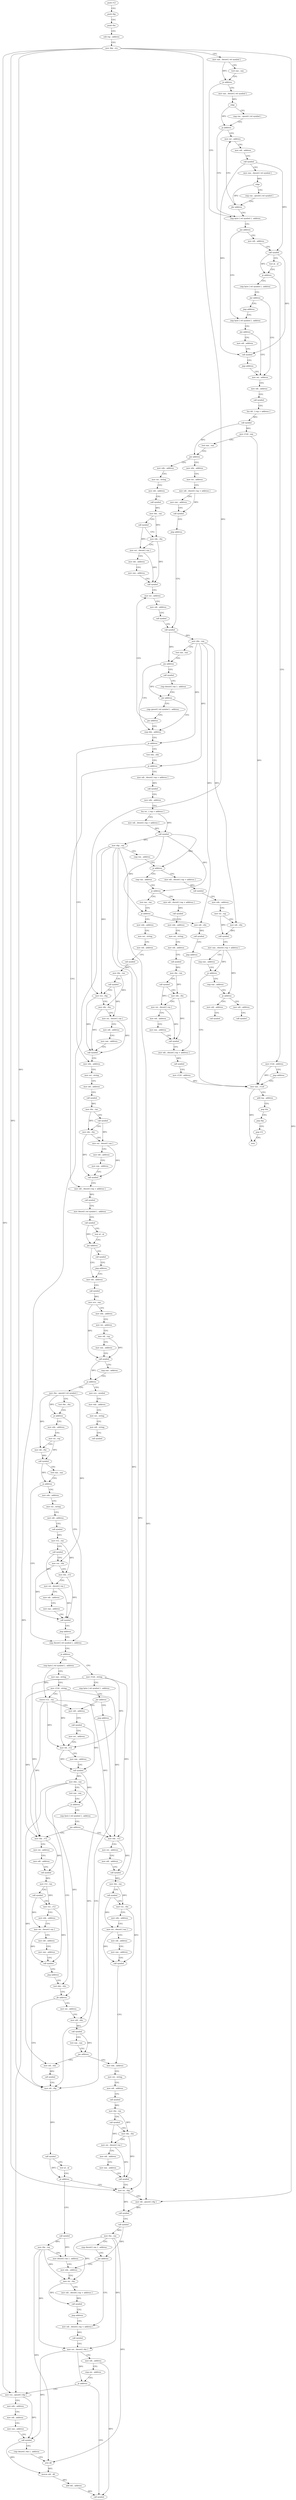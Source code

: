 digraph "func" {
"4207610" [label = "push r12" ]
"4207612" [label = "push rbp" ]
"4207613" [label = "push rbx" ]
"4207614" [label = "sub rsp , address" ]
"4207618" [label = "mov rbp , rcx" ]
"4207621" [label = "mov eax , dword [ rel symbol ]" ]
"4207627" [label = "test eax , eax" ]
"4207629" [label = "je address" ]
"4207680" [label = "cmp byte [ rel symbol ] , address" ]
"4207631" [label = "mov eax , dword [ rel symbol ]" ]
"4207687" [label = "jne address" ]
"4207756" [label = "mov edi , address" ]
"4207689" [label = "cmp byte [ rel symbol ] , address" ]
"4207637" [label = "cdqe" ]
"4207639" [label = "cmp rax , qword [ rel symbol ]" ]
"4207646" [label = "ja address" ]
"4207648" [label = "mov esi , address" ]
"4207761" [label = "call symbol" ]
"4207766" [label = "test al , al" ]
"4207768" [label = "je address" ]
"4208824" [label = "mov r12d , address" ]
"4207774" [label = "cmp byte [ rel symbol ] , address" ]
"4207696" [label = "jne address" ]
"4207785" [label = "mov edi , address" ]
"4207698" [label = "mov esi , address" ]
"4207653" [label = "mov edi , address" ]
"4207658" [label = "call symbol" ]
"4207663" [label = "mov eax , dword [ rel symbol ]" ]
"4207669" [label = "cdqe" ]
"4207671" [label = "cmp rax , qword [ rel symbol ]" ]
"4207678" [label = "jbe address" ]
"4208830" [label = "jmp address" ]
"4208745" [label = "mov eax , r12d" ]
"4207781" [label = "jne address" ]
"4207783" [label = "jmp address" ]
"4207790" [label = "call symbol" ]
"4207795" [label = "jmp address" ]
"4207703" [label = "mov edi , address" ]
"4207708" [label = "call symbol" ]
"4207713" [label = "lea rdi , [ rsp + address ]" ]
"4207718" [label = "call symbol" ]
"4207723" [label = "mov r12d , eax" ]
"4207726" [label = "test eax , eax" ]
"4207728" [label = "jne address" ]
"4207797" [label = "mov edx , address" ]
"4207730" [label = "mov edx , address" ]
"4208748" [label = "add rsp , address" ]
"4208752" [label = "pop rbx" ]
"4208753" [label = "pop rbp" ]
"4208754" [label = "pop r12" ]
"4208756" [label = "retn" ]
"4207802" [label = "mov esi , string" ]
"4207807" [label = "mov edi , address" ]
"4207812" [label = "call symbol" ]
"4207817" [label = "mov rbx , rax" ]
"4207820" [label = "call symbol" ]
"4207825" [label = "mov rdx , rbx" ]
"4207828" [label = "mov esi , dword [ rax ]" ]
"4207830" [label = "mov edi , address" ]
"4207835" [label = "mov eax , address" ]
"4207840" [label = "call symbol" ]
"4207845" [label = "mov esi , address" ]
"4207735" [label = "mov esi , address" ]
"4207740" [label = "mov edi , dword [ rsp + address ]" ]
"4207744" [label = "mov eax , address" ]
"4207749" [label = "call symbol" ]
"4207754" [label = "jmp address" ]
"4207860" [label = "call symbol" ]
"4207891" [label = "cmp ebx , address" ]
"4207894" [label = "je address" ]
"4208015" [label = "mov edx , address" ]
"4207896" [label = "test ebx , ebx" ]
"4207871" [label = "call symbol" ]
"4207876" [label = "cmp dword [ rax ] , address" ]
"4207879" [label = "jne address" ]
"4207881" [label = "cmp qword [ rel symbol ] , address" ]
"4207865" [label = "mov ebx , eax" ]
"4207867" [label = "test eax , eax" ]
"4207869" [label = "jns address" ]
"4208020" [label = "mov esi , string" ]
"4208025" [label = "mov edi , address" ]
"4208030" [label = "call symbol" ]
"4208035" [label = "mov rbx , rax" ]
"4208038" [label = "call symbol" ]
"4208043" [label = "mov rdx , rbx" ]
"4208046" [label = "mov esi , dword [ rax ]" ]
"4208048" [label = "mov edi , address" ]
"4208053" [label = "mov eax , address" ]
"4208058" [label = "call symbol" ]
"4208063" [label = "mov edi , dword [ rsp + address ]" ]
"4207898" [label = "je address" ]
"4207904" [label = "mov edi , dword [ rsp + address ]" ]
"4207889" [label = "jne address" ]
"4208192" [label = "call symbol" ]
"4208197" [label = "jmp address" ]
"4208091" [label = "mov edi , address" ]
"4208096" [label = "call symbol" ]
"4208101" [label = "mov ecx , eax" ]
"4208103" [label = "mov edx , address" ]
"4208108" [label = "mov esi , address" ]
"4208113" [label = "mov rdi , rsp" ]
"4208116" [label = "mov eax , address" ]
"4208121" [label = "call symbol" ]
"4208126" [label = "cmp eax , address" ]
"4208129" [label = "ja address" ]
"4208199" [label = "mov ecx , symbol" ]
"4208131" [label = "mov rbx , qword [ rel symbol ]" ]
"4208067" [label = "call symbol" ]
"4208072" [label = "mov dword [ rel symbol ] , address" ]
"4208082" [label = "call symbol" ]
"4208087" [label = "test al , al" ]
"4208089" [label = "jne address" ]
"4207908" [label = "call symbol" ]
"4207913" [label = "mov edx , address" ]
"4207918" [label = "lea rsi , [ rsp + address ]" ]
"4207923" [label = "mov edi , dword [ rsp + address ]" ]
"4207927" [label = "call symbol" ]
"4207932" [label = "mov rbp , rax" ]
"4207935" [label = "cmp rax , address" ]
"4207939" [label = "je address" ]
"4208757" [label = "mov edi , dword [ rsp + address ]" ]
"4207945" [label = "cmp rax , address" ]
"4207850" [label = "mov edi , address" ]
"4207855" [label = "call symbol" ]
"4208204" [label = "mov edx , address" ]
"4208209" [label = "mov esi , string" ]
"4208214" [label = "mov edi , string" ]
"4208219" [label = "call symbol" ]
"4208138" [label = "test rbx , rbx" ]
"4208141" [label = "je address" ]
"4208163" [label = "cmp dword [ rel symbol ] , address" ]
"4208143" [label = "mov edx , address" ]
"4208761" [label = "call symbol" ]
"4208766" [label = "mov edx , address" ]
"4208771" [label = "mov rsi , rsp" ]
"4208774" [label = "mov edi , ebx" ]
"4208776" [label = "call symbol" ]
"4208781" [label = "mov eax , dword [ rsp + address ]" ]
"4208785" [label = "cmp eax , address" ]
"4208788" [label = "je address" ]
"4208790" [label = "cmp eax , address" ]
"4207949" [label = "je address" ]
"4208673" [label = "mov edi , dword [ rsp + address ]" ]
"4207955" [label = "test rax , rax" ]
"4208170" [label = "je address" ]
"4208277" [label = "cmp byte [ rel symbol ] , address" ]
"4208172" [label = "mov r12d , string" ]
"4208148" [label = "mov rsi , rsp" ]
"4208151" [label = "mov rdi , rbx" ]
"4208154" [label = "call symbol" ]
"4208159" [label = "test eax , eax" ]
"4208161" [label = "js address" ]
"4208224" [label = "mov edx , address" ]
"4208793" [label = "je address" ]
"4208805" [label = "mov edi , address" ]
"4208795" [label = "mov edi , address" ]
"4208677" [label = "call symbol" ]
"4208682" [label = "mov edx , address" ]
"4208687" [label = "mov esi , string" ]
"4208692" [label = "mov edi , address" ]
"4208697" [label = "call symbol" ]
"4208702" [label = "mov rbx , rax" ]
"4208705" [label = "call symbol" ]
"4208710" [label = "mov rdx , rbx" ]
"4208713" [label = "mov esi , dword [ rax ]" ]
"4208715" [label = "mov edi , address" ]
"4208720" [label = "mov eax , address" ]
"4208725" [label = "call symbol" ]
"4208730" [label = "mov edi , dword [ rsp + address ]" ]
"4207958" [label = "je address" ]
"4208815" [label = "mov edi , ebx" ]
"4207964" [label = "mov edx , address" ]
"4208284" [label = "mov eax , string" ]
"4208289" [label = "mov r12d , string" ]
"4208295" [label = "cmove r12 , rax" ]
"4208299" [label = "mov edi , address" ]
"4208178" [label = "cmp byte [ rel symbol ] , address" ]
"4208185" [label = "jne address" ]
"4208187" [label = "jmp address" ]
"4208229" [label = "mov esi , string" ]
"4208234" [label = "mov edi , address" ]
"4208239" [label = "call symbol" ]
"4208244" [label = "mov r12 , rax" ]
"4208247" [label = "call symbol" ]
"4208252" [label = "mov rcx , rbx" ]
"4208255" [label = "mov rdx , r12" ]
"4208258" [label = "mov esi , dword [ rax ]" ]
"4208260" [label = "mov edi , address" ]
"4208265" [label = "mov eax , address" ]
"4208270" [label = "call symbol" ]
"4208275" [label = "jmp address" ]
"4208810" [label = "call symbol" ]
"4208800" [label = "call symbol" ]
"4208817" [label = "call symbol" ]
"4208822" [label = "jmp address" ]
"4207969" [label = "mov esi , string" ]
"4207974" [label = "mov edi , address" ]
"4207979" [label = "call symbol" ]
"4207984" [label = "mov rbx , rax" ]
"4207987" [label = "call symbol" ]
"4207992" [label = "mov rcx , rbp" ]
"4207995" [label = "mov rdx , rbx" ]
"4207998" [label = "mov esi , dword [ rax ]" ]
"4208000" [label = "mov edi , address" ]
"4208005" [label = "mov eax , address" ]
"4208010" [label = "call symbol" ]
"4208416" [label = "cmp byte [ rel symbol ] , address" ]
"4208423" [label = "jne address" ]
"4208481" [label = "mov rdx , r12" ]
"4208425" [label = "mov rdx , r12" ]
"4208333" [label = "test ebx , ebx" ]
"4208335" [label = "jle address" ]
"4208364" [label = "mov rdi , rbp" ]
"4208337" [label = "mov esi , address" ]
"4208304" [label = "call symbol" ]
"4208309" [label = "mov esi , address" ]
"4208314" [label = "mov rdi , r12" ]
"4208317" [label = "mov eax , address" ]
"4208322" [label = "call symbol" ]
"4208327" [label = "mov ebx , eax" ]
"4208329" [label = "test eax , eax" ]
"4208331" [label = "js address" ]
"4208734" [label = "call symbol" ]
"4208739" [label = "mov r12d , address" ]
"4208484" [label = "mov esi , address" ]
"4208489" [label = "mov edi , address" ]
"4208494" [label = "call symbol" ]
"4208499" [label = "mov rbx , rax" ]
"4208502" [label = "call symbol" ]
"4208507" [label = "mov rcx , rbx" ]
"4208510" [label = "mov edx , address" ]
"4208515" [label = "mov esi , dword [ rax ]" ]
"4208517" [label = "mov edi , address" ]
"4208522" [label = "mov eax , address" ]
"4208527" [label = "call symbol" ]
"4208532" [label = "mov edx , address" ]
"4208428" [label = "mov esi , address" ]
"4208433" [label = "mov edi , address" ]
"4208438" [label = "call symbol" ]
"4208443" [label = "mov r12 , rax" ]
"4208446" [label = "call symbol" ]
"4208451" [label = "mov rcx , r12" ]
"4208454" [label = "mov edx , address" ]
"4208459" [label = "mov esi , dword [ rax ]" ]
"4208461" [label = "mov edi , address" ]
"4208466" [label = "mov eax , address" ]
"4208471" [label = "call symbol" ]
"4208476" [label = "jmp address" ]
"4208367" [label = "call symbol" ]
"4208372" [label = "test al , al" ]
"4208374" [label = "je address" ]
"4208580" [label = "mov rsi , rbp" ]
"4208380" [label = "call symbol" ]
"4208342" [label = "mov edi , ebx" ]
"4208344" [label = "call symbol" ]
"4208349" [label = "test eax , eax" ]
"4208351" [label = "jne address" ]
"4208357" [label = "mov edi , ebx" ]
"4208394" [label = "mov edx , address" ]
"4208399" [label = "mov rsi , rbx" ]
"4208402" [label = "mov edi , dword [ rsp + address ]" ]
"4208406" [label = "call symbol" ]
"4208411" [label = "jmp address" ]
"4208609" [label = "mov edi , dword [ rsp + address ]" ]
"4208613" [label = "call symbol" ]
"4208618" [label = "mov esi , dword [ rbx ]" ]
"4208620" [label = "mov edi , address" ]
"4208625" [label = "cmp esi , address" ]
"4208628" [label = "je address" ]
"4208668" [label = "call symbol" ]
"4208630" [label = "mov rcx , qword [ rbp ]" ]
"4208583" [label = "mov rdi , qword [ rbp ]" ]
"4208587" [label = "call symbol" ]
"4208592" [label = "call symbol" ]
"4208597" [label = "mov rbx , rax" ]
"4208600" [label = "cmp dword [ rax ] , address" ]
"4208603" [label = "jne address" ]
"4208385" [label = "mov rbx , rax" ]
"4208388" [label = "mov dword [ rax ] , address" ]
"4208537" [label = "mov esi , string" ]
"4208542" [label = "mov edi , address" ]
"4208547" [label = "call symbol" ]
"4208552" [label = "mov rbx , rax" ]
"4208555" [label = "call symbol" ]
"4208560" [label = "mov rdx , rbx" ]
"4208563" [label = "mov esi , dword [ rax ]" ]
"4208565" [label = "mov edi , address" ]
"4208570" [label = "mov eax , address" ]
"4208575" [label = "call symbol" ]
"4208359" [label = "call symbol" ]
"4208634" [label = "mov edx , address" ]
"4208639" [label = "mov edi , address" ]
"4208644" [label = "mov eax , address" ]
"4208649" [label = "call symbol" ]
"4208654" [label = "cmp dword [ rbx ] , address" ]
"4208657" [label = "sete dil" ]
"4208661" [label = "movzx edi , dil" ]
"4208665" [label = "add edi , address" ]
"4207610" -> "4207612" [ label = "CFG" ]
"4207612" -> "4207613" [ label = "CFG" ]
"4207613" -> "4207614" [ label = "CFG" ]
"4207614" -> "4207618" [ label = "CFG" ]
"4207618" -> "4207621" [ label = "CFG" ]
"4207618" -> "4207992" [ label = "DFG" ]
"4207618" -> "4208364" [ label = "DFG" ]
"4207618" -> "4208580" [ label = "DFG" ]
"4207618" -> "4208583" [ label = "DFG" ]
"4207618" -> "4208630" [ label = "DFG" ]
"4207621" -> "4207627" [ label = "CFG" ]
"4207621" -> "4207629" [ label = "DFG" ]
"4207627" -> "4207629" [ label = "CFG" ]
"4207629" -> "4207680" [ label = "CFG" ]
"4207629" -> "4207631" [ label = "CFG" ]
"4207680" -> "4207687" [ label = "CFG" ]
"4207631" -> "4207637" [ label = "DFG" ]
"4207687" -> "4207756" [ label = "CFG" ]
"4207687" -> "4207689" [ label = "CFG" ]
"4207756" -> "4207761" [ label = "CFG" ]
"4207689" -> "4207696" [ label = "CFG" ]
"4207637" -> "4207639" [ label = "CFG" ]
"4207637" -> "4207646" [ label = "DFG" ]
"4207639" -> "4207646" [ label = "CFG" ]
"4207646" -> "4207680" [ label = "CFG" ]
"4207646" -> "4207648" [ label = "CFG" ]
"4207648" -> "4207653" [ label = "CFG" ]
"4207761" -> "4207766" [ label = "CFG" ]
"4207761" -> "4207768" [ label = "DFG" ]
"4207761" -> "4207790" [ label = "DFG" ]
"4207766" -> "4207768" [ label = "CFG" ]
"4207768" -> "4208824" [ label = "CFG" ]
"4207768" -> "4207774" [ label = "CFG" ]
"4208824" -> "4208830" [ label = "CFG" ]
"4208824" -> "4208745" [ label = "DFG" ]
"4207774" -> "4207781" [ label = "CFG" ]
"4207696" -> "4207785" [ label = "CFG" ]
"4207696" -> "4207698" [ label = "CFG" ]
"4207785" -> "4207790" [ label = "CFG" ]
"4207698" -> "4207703" [ label = "CFG" ]
"4207653" -> "4207658" [ label = "CFG" ]
"4207658" -> "4207663" [ label = "CFG" ]
"4207658" -> "4207761" [ label = "DFG" ]
"4207658" -> "4207790" [ label = "DFG" ]
"4207663" -> "4207669" [ label = "DFG" ]
"4207669" -> "4207671" [ label = "CFG" ]
"4207669" -> "4207678" [ label = "DFG" ]
"4207671" -> "4207678" [ label = "CFG" ]
"4207678" -> "4207648" [ label = "CFG" ]
"4207678" -> "4207680" [ label = "CFG" ]
"4208830" -> "4208745" [ label = "CFG" ]
"4208745" -> "4208748" [ label = "CFG" ]
"4208745" -> "4208756" [ label = "DFG" ]
"4207781" -> "4207698" [ label = "CFG" ]
"4207781" -> "4207783" [ label = "CFG" ]
"4207783" -> "4207689" [ label = "CFG" ]
"4207790" -> "4207795" [ label = "CFG" ]
"4207795" -> "4207698" [ label = "CFG" ]
"4207703" -> "4207708" [ label = "CFG" ]
"4207708" -> "4207713" [ label = "CFG" ]
"4207713" -> "4207718" [ label = "DFG" ]
"4207718" -> "4207723" [ label = "DFG" ]
"4207718" -> "4207728" [ label = "DFG" ]
"4207723" -> "4207726" [ label = "CFG" ]
"4207723" -> "4208745" [ label = "DFG" ]
"4207726" -> "4207728" [ label = "CFG" ]
"4207728" -> "4207797" [ label = "CFG" ]
"4207728" -> "4207730" [ label = "CFG" ]
"4207797" -> "4207802" [ label = "CFG" ]
"4207730" -> "4207735" [ label = "CFG" ]
"4208748" -> "4208752" [ label = "CFG" ]
"4208752" -> "4208753" [ label = "CFG" ]
"4208753" -> "4208754" [ label = "CFG" ]
"4208754" -> "4208756" [ label = "CFG" ]
"4207802" -> "4207807" [ label = "CFG" ]
"4207807" -> "4207812" [ label = "CFG" ]
"4207812" -> "4207817" [ label = "DFG" ]
"4207817" -> "4207820" [ label = "CFG" ]
"4207817" -> "4207825" [ label = "DFG" ]
"4207820" -> "4207825" [ label = "CFG" ]
"4207820" -> "4207828" [ label = "DFG" ]
"4207825" -> "4207828" [ label = "CFG" ]
"4207825" -> "4207840" [ label = "DFG" ]
"4207828" -> "4207830" [ label = "CFG" ]
"4207828" -> "4207840" [ label = "DFG" ]
"4207830" -> "4207835" [ label = "CFG" ]
"4207835" -> "4207840" [ label = "CFG" ]
"4207840" -> "4207845" [ label = "CFG" ]
"4207845" -> "4207850" [ label = "CFG" ]
"4207735" -> "4207740" [ label = "CFG" ]
"4207740" -> "4207744" [ label = "CFG" ]
"4207740" -> "4207749" [ label = "DFG" ]
"4207744" -> "4207749" [ label = "CFG" ]
"4207749" -> "4207754" [ label = "CFG" ]
"4207754" -> "4207860" [ label = "CFG" ]
"4207860" -> "4207865" [ label = "DFG" ]
"4207860" -> "4207869" [ label = "DFG" ]
"4207891" -> "4207894" [ label = "CFG" ]
"4207894" -> "4208015" [ label = "CFG" ]
"4207894" -> "4207896" [ label = "CFG" ]
"4208015" -> "4208020" [ label = "CFG" ]
"4207896" -> "4207898" [ label = "CFG" ]
"4207871" -> "4207876" [ label = "CFG" ]
"4207871" -> "4207879" [ label = "DFG" ]
"4207876" -> "4207879" [ label = "CFG" ]
"4207879" -> "4207891" [ label = "CFG" ]
"4207879" -> "4207881" [ label = "CFG" ]
"4207881" -> "4207889" [ label = "CFG" ]
"4207865" -> "4207867" [ label = "CFG" ]
"4207865" -> "4207894" [ label = "DFG" ]
"4207865" -> "4207898" [ label = "DFG" ]
"4207865" -> "4208774" [ label = "DFG" ]
"4207865" -> "4208815" [ label = "DFG" ]
"4207867" -> "4207869" [ label = "CFG" ]
"4207869" -> "4207891" [ label = "CFG" ]
"4207869" -> "4207871" [ label = "CFG" ]
"4208020" -> "4208025" [ label = "CFG" ]
"4208025" -> "4208030" [ label = "CFG" ]
"4208030" -> "4208035" [ label = "DFG" ]
"4208035" -> "4208038" [ label = "CFG" ]
"4208035" -> "4208043" [ label = "DFG" ]
"4208038" -> "4208043" [ label = "CFG" ]
"4208038" -> "4208046" [ label = "DFG" ]
"4208043" -> "4208046" [ label = "CFG" ]
"4208043" -> "4208058" [ label = "DFG" ]
"4208046" -> "4208048" [ label = "CFG" ]
"4208046" -> "4208058" [ label = "DFG" ]
"4208048" -> "4208053" [ label = "CFG" ]
"4208053" -> "4208058" [ label = "CFG" ]
"4208058" -> "4208063" [ label = "CFG" ]
"4208063" -> "4208067" [ label = "DFG" ]
"4207898" -> "4208063" [ label = "CFG" ]
"4207898" -> "4207904" [ label = "CFG" ]
"4207904" -> "4207908" [ label = "DFG" ]
"4207889" -> "4207845" [ label = "CFG" ]
"4207889" -> "4207891" [ label = "CFG" ]
"4208192" -> "4208197" [ label = "CFG" ]
"4208197" -> "4208091" [ label = "CFG" ]
"4208091" -> "4208096" [ label = "CFG" ]
"4208096" -> "4208101" [ label = "DFG" ]
"4208101" -> "4208103" [ label = "CFG" ]
"4208101" -> "4208121" [ label = "DFG" ]
"4208103" -> "4208108" [ label = "CFG" ]
"4208108" -> "4208113" [ label = "CFG" ]
"4208113" -> "4208116" [ label = "CFG" ]
"4208113" -> "4208121" [ label = "DFG" ]
"4208116" -> "4208121" [ label = "CFG" ]
"4208121" -> "4208126" [ label = "CFG" ]
"4208121" -> "4208129" [ label = "DFG" ]
"4208126" -> "4208129" [ label = "CFG" ]
"4208129" -> "4208199" [ label = "CFG" ]
"4208129" -> "4208131" [ label = "CFG" ]
"4208199" -> "4208204" [ label = "CFG" ]
"4208131" -> "4208138" [ label = "CFG" ]
"4208131" -> "4208141" [ label = "DFG" ]
"4208131" -> "4208151" [ label = "DFG" ]
"4208131" -> "4208252" [ label = "DFG" ]
"4208067" -> "4208072" [ label = "CFG" ]
"4208072" -> "4208082" [ label = "CFG" ]
"4208082" -> "4208087" [ label = "CFG" ]
"4208082" -> "4208089" [ label = "DFG" ]
"4208087" -> "4208089" [ label = "CFG" ]
"4208089" -> "4208192" [ label = "CFG" ]
"4208089" -> "4208091" [ label = "CFG" ]
"4207908" -> "4207913" [ label = "CFG" ]
"4207913" -> "4207918" [ label = "CFG" ]
"4207918" -> "4207923" [ label = "CFG" ]
"4207918" -> "4207927" [ label = "DFG" ]
"4207923" -> "4207927" [ label = "DFG" ]
"4207927" -> "4207932" [ label = "DFG" ]
"4207927" -> "4207939" [ label = "DFG" ]
"4207927" -> "4207949" [ label = "DFG" ]
"4207927" -> "4207958" [ label = "DFG" ]
"4207932" -> "4207935" [ label = "CFG" ]
"4207932" -> "4207992" [ label = "DFG" ]
"4207932" -> "4208364" [ label = "DFG" ]
"4207932" -> "4208580" [ label = "DFG" ]
"4207932" -> "4208583" [ label = "DFG" ]
"4207932" -> "4208630" [ label = "DFG" ]
"4207935" -> "4207939" [ label = "CFG" ]
"4207939" -> "4208757" [ label = "CFG" ]
"4207939" -> "4207945" [ label = "CFG" ]
"4208757" -> "4208761" [ label = "DFG" ]
"4207945" -> "4207949" [ label = "CFG" ]
"4207850" -> "4207855" [ label = "CFG" ]
"4207855" -> "4207860" [ label = "CFG" ]
"4208204" -> "4208209" [ label = "CFG" ]
"4208209" -> "4208214" [ label = "CFG" ]
"4208214" -> "4208219" [ label = "CFG" ]
"4208138" -> "4208141" [ label = "CFG" ]
"4208141" -> "4208163" [ label = "CFG" ]
"4208141" -> "4208143" [ label = "CFG" ]
"4208163" -> "4208170" [ label = "CFG" ]
"4208143" -> "4208148" [ label = "CFG" ]
"4208761" -> "4208766" [ label = "CFG" ]
"4208766" -> "4208771" [ label = "CFG" ]
"4208771" -> "4208774" [ label = "CFG" ]
"4208771" -> "4208776" [ label = "DFG" ]
"4208774" -> "4208776" [ label = "DFG" ]
"4208776" -> "4208781" [ label = "CFG" ]
"4208781" -> "4208785" [ label = "CFG" ]
"4208781" -> "4208788" [ label = "DFG" ]
"4208781" -> "4208793" [ label = "DFG" ]
"4208785" -> "4208788" [ label = "CFG" ]
"4208788" -> "4208745" [ label = "CFG" ]
"4208788" -> "4208790" [ label = "CFG" ]
"4208790" -> "4208793" [ label = "CFG" ]
"4207949" -> "4208673" [ label = "CFG" ]
"4207949" -> "4207955" [ label = "CFG" ]
"4208673" -> "4208677" [ label = "DFG" ]
"4207955" -> "4207958" [ label = "CFG" ]
"4208170" -> "4208277" [ label = "CFG" ]
"4208170" -> "4208172" [ label = "CFG" ]
"4208277" -> "4208284" [ label = "CFG" ]
"4208277" -> "4208295" [ label = "DFG" ]
"4208172" -> "4208178" [ label = "CFG" ]
"4208172" -> "4208314" [ label = "DFG" ]
"4208172" -> "4208481" [ label = "DFG" ]
"4208172" -> "4208425" [ label = "DFG" ]
"4208148" -> "4208151" [ label = "CFG" ]
"4208148" -> "4208154" [ label = "DFG" ]
"4208151" -> "4208154" [ label = "DFG" ]
"4208154" -> "4208159" [ label = "CFG" ]
"4208154" -> "4208161" [ label = "DFG" ]
"4208159" -> "4208161" [ label = "CFG" ]
"4208161" -> "4208224" [ label = "CFG" ]
"4208161" -> "4208163" [ label = "CFG" ]
"4208224" -> "4208229" [ label = "CFG" ]
"4208793" -> "4208805" [ label = "CFG" ]
"4208793" -> "4208795" [ label = "CFG" ]
"4208805" -> "4208810" [ label = "CFG" ]
"4208795" -> "4208800" [ label = "CFG" ]
"4208677" -> "4208682" [ label = "CFG" ]
"4208682" -> "4208687" [ label = "CFG" ]
"4208687" -> "4208692" [ label = "CFG" ]
"4208692" -> "4208697" [ label = "CFG" ]
"4208697" -> "4208702" [ label = "DFG" ]
"4208702" -> "4208705" [ label = "CFG" ]
"4208702" -> "4208710" [ label = "DFG" ]
"4208705" -> "4208710" [ label = "CFG" ]
"4208705" -> "4208713" [ label = "DFG" ]
"4208710" -> "4208713" [ label = "CFG" ]
"4208710" -> "4208725" [ label = "DFG" ]
"4208713" -> "4208715" [ label = "CFG" ]
"4208713" -> "4208725" [ label = "DFG" ]
"4208715" -> "4208720" [ label = "CFG" ]
"4208720" -> "4208725" [ label = "CFG" ]
"4208725" -> "4208730" [ label = "CFG" ]
"4208730" -> "4208734" [ label = "DFG" ]
"4207958" -> "4208815" [ label = "CFG" ]
"4207958" -> "4207964" [ label = "CFG" ]
"4208815" -> "4208817" [ label = "DFG" ]
"4207964" -> "4207969" [ label = "CFG" ]
"4208284" -> "4208289" [ label = "CFG" ]
"4208289" -> "4208295" [ label = "CFG" ]
"4208289" -> "4208314" [ label = "DFG" ]
"4208289" -> "4208481" [ label = "DFG" ]
"4208289" -> "4208425" [ label = "DFG" ]
"4208295" -> "4208299" [ label = "CFG" ]
"4208295" -> "4208314" [ label = "DFG" ]
"4208295" -> "4208481" [ label = "DFG" ]
"4208295" -> "4208425" [ label = "DFG" ]
"4208299" -> "4208304" [ label = "CFG" ]
"4208178" -> "4208185" [ label = "CFG" ]
"4208185" -> "4208299" [ label = "CFG" ]
"4208185" -> "4208187" [ label = "CFG" ]
"4208187" -> "4208364" [ label = "CFG" ]
"4208229" -> "4208234" [ label = "CFG" ]
"4208234" -> "4208239" [ label = "CFG" ]
"4208239" -> "4208244" [ label = "DFG" ]
"4208244" -> "4208247" [ label = "CFG" ]
"4208244" -> "4208255" [ label = "DFG" ]
"4208247" -> "4208252" [ label = "CFG" ]
"4208247" -> "4208258" [ label = "DFG" ]
"4208252" -> "4208255" [ label = "CFG" ]
"4208252" -> "4208270" [ label = "DFG" ]
"4208255" -> "4208258" [ label = "CFG" ]
"4208255" -> "4208270" [ label = "DFG" ]
"4208258" -> "4208260" [ label = "CFG" ]
"4208258" -> "4208270" [ label = "DFG" ]
"4208260" -> "4208265" [ label = "CFG" ]
"4208265" -> "4208270" [ label = "CFG" ]
"4208270" -> "4208275" [ label = "CFG" ]
"4208275" -> "4208163" [ label = "CFG" ]
"4208817" -> "4208822" [ label = "CFG" ]
"4208822" -> "4208730" [ label = "CFG" ]
"4207969" -> "4207974" [ label = "CFG" ]
"4207974" -> "4207979" [ label = "CFG" ]
"4207979" -> "4207984" [ label = "DFG" ]
"4207984" -> "4207987" [ label = "CFG" ]
"4207984" -> "4207995" [ label = "DFG" ]
"4207987" -> "4207992" [ label = "CFG" ]
"4207987" -> "4207998" [ label = "DFG" ]
"4207992" -> "4207995" [ label = "CFG" ]
"4207992" -> "4208010" [ label = "DFG" ]
"4207995" -> "4207998" [ label = "CFG" ]
"4207995" -> "4208010" [ label = "DFG" ]
"4207998" -> "4208000" [ label = "CFG" ]
"4207998" -> "4208010" [ label = "DFG" ]
"4208000" -> "4208005" [ label = "CFG" ]
"4208005" -> "4208010" [ label = "CFG" ]
"4208010" -> "4208015" [ label = "CFG" ]
"4208416" -> "4208423" [ label = "CFG" ]
"4208423" -> "4208481" [ label = "CFG" ]
"4208423" -> "4208425" [ label = "CFG" ]
"4208481" -> "4208484" [ label = "CFG" ]
"4208481" -> "4208494" [ label = "DFG" ]
"4208425" -> "4208428" [ label = "CFG" ]
"4208425" -> "4208438" [ label = "DFG" ]
"4208333" -> "4208335" [ label = "CFG" ]
"4208335" -> "4208364" [ label = "CFG" ]
"4208335" -> "4208337" [ label = "CFG" ]
"4208364" -> "4208367" [ label = "DFG" ]
"4208337" -> "4208342" [ label = "CFG" ]
"4208304" -> "4208309" [ label = "CFG" ]
"4208304" -> "4208322" [ label = "DFG" ]
"4208309" -> "4208314" [ label = "CFG" ]
"4208314" -> "4208317" [ label = "CFG" ]
"4208314" -> "4208322" [ label = "DFG" ]
"4208317" -> "4208322" [ label = "CFG" ]
"4208322" -> "4208327" [ label = "DFG" ]
"4208322" -> "4208331" [ label = "DFG" ]
"4208327" -> "4208329" [ label = "CFG" ]
"4208327" -> "4208335" [ label = "DFG" ]
"4208327" -> "4208342" [ label = "DFG" ]
"4208327" -> "4208357" [ label = "DFG" ]
"4208329" -> "4208331" [ label = "CFG" ]
"4208331" -> "4208416" [ label = "CFG" ]
"4208331" -> "4208333" [ label = "CFG" ]
"4208734" -> "4208739" [ label = "CFG" ]
"4208739" -> "4208745" [ label = "DFG" ]
"4208484" -> "4208489" [ label = "CFG" ]
"4208489" -> "4208494" [ label = "CFG" ]
"4208494" -> "4208499" [ label = "DFG" ]
"4208499" -> "4208502" [ label = "CFG" ]
"4208499" -> "4208507" [ label = "DFG" ]
"4208502" -> "4208507" [ label = "CFG" ]
"4208502" -> "4208515" [ label = "DFG" ]
"4208507" -> "4208510" [ label = "CFG" ]
"4208507" -> "4208527" [ label = "DFG" ]
"4208510" -> "4208515" [ label = "CFG" ]
"4208515" -> "4208517" [ label = "CFG" ]
"4208515" -> "4208527" [ label = "DFG" ]
"4208517" -> "4208522" [ label = "CFG" ]
"4208522" -> "4208527" [ label = "CFG" ]
"4208527" -> "4208532" [ label = "CFG" ]
"4208532" -> "4208537" [ label = "CFG" ]
"4208428" -> "4208433" [ label = "CFG" ]
"4208433" -> "4208438" [ label = "CFG" ]
"4208438" -> "4208443" [ label = "DFG" ]
"4208443" -> "4208446" [ label = "CFG" ]
"4208443" -> "4208451" [ label = "DFG" ]
"4208446" -> "4208451" [ label = "CFG" ]
"4208446" -> "4208459" [ label = "DFG" ]
"4208451" -> "4208454" [ label = "CFG" ]
"4208451" -> "4208471" [ label = "DFG" ]
"4208454" -> "4208459" [ label = "CFG" ]
"4208459" -> "4208461" [ label = "CFG" ]
"4208459" -> "4208471" [ label = "DFG" ]
"4208461" -> "4208466" [ label = "CFG" ]
"4208466" -> "4208471" [ label = "CFG" ]
"4208471" -> "4208476" [ label = "CFG" ]
"4208476" -> "4208333" [ label = "CFG" ]
"4208367" -> "4208372" [ label = "CFG" ]
"4208367" -> "4208374" [ label = "DFG" ]
"4208372" -> "4208374" [ label = "CFG" ]
"4208374" -> "4208580" [ label = "CFG" ]
"4208374" -> "4208380" [ label = "CFG" ]
"4208580" -> "4208583" [ label = "CFG" ]
"4208580" -> "4208587" [ label = "DFG" ]
"4208380" -> "4208385" [ label = "DFG" ]
"4208380" -> "4208388" [ label = "DFG" ]
"4208342" -> "4208344" [ label = "DFG" ]
"4208344" -> "4208349" [ label = "CFG" ]
"4208344" -> "4208351" [ label = "DFG" ]
"4208349" -> "4208351" [ label = "CFG" ]
"4208351" -> "4208532" [ label = "CFG" ]
"4208351" -> "4208357" [ label = "CFG" ]
"4208357" -> "4208359" [ label = "DFG" ]
"4208394" -> "4208399" [ label = "CFG" ]
"4208399" -> "4208402" [ label = "CFG" ]
"4208399" -> "4208406" [ label = "DFG" ]
"4208402" -> "4208406" [ label = "DFG" ]
"4208406" -> "4208411" [ label = "CFG" ]
"4208411" -> "4208609" [ label = "CFG" ]
"4208609" -> "4208613" [ label = "DFG" ]
"4208613" -> "4208618" [ label = "CFG" ]
"4208618" -> "4208620" [ label = "CFG" ]
"4208618" -> "4208628" [ label = "DFG" ]
"4208618" -> "4208649" [ label = "DFG" ]
"4208620" -> "4208625" [ label = "CFG" ]
"4208620" -> "4208668" [ label = "DFG" ]
"4208625" -> "4208628" [ label = "CFG" ]
"4208628" -> "4208668" [ label = "CFG" ]
"4208628" -> "4208630" [ label = "CFG" ]
"4208630" -> "4208634" [ label = "CFG" ]
"4208630" -> "4208649" [ label = "DFG" ]
"4208583" -> "4208587" [ label = "DFG" ]
"4208587" -> "4208592" [ label = "CFG" ]
"4208592" -> "4208597" [ label = "DFG" ]
"4208592" -> "4208603" [ label = "DFG" ]
"4208597" -> "4208600" [ label = "CFG" ]
"4208597" -> "4208399" [ label = "DFG" ]
"4208597" -> "4208618" [ label = "DFG" ]
"4208597" -> "4208657" [ label = "DFG" ]
"4208600" -> "4208603" [ label = "CFG" ]
"4208603" -> "4208394" [ label = "CFG" ]
"4208603" -> "4208609" [ label = "CFG" ]
"4208385" -> "4208388" [ label = "CFG" ]
"4208385" -> "4208399" [ label = "DFG" ]
"4208385" -> "4208618" [ label = "DFG" ]
"4208385" -> "4208657" [ label = "DFG" ]
"4208388" -> "4208394" [ label = "CFG" ]
"4208537" -> "4208542" [ label = "CFG" ]
"4208542" -> "4208547" [ label = "CFG" ]
"4208547" -> "4208552" [ label = "DFG" ]
"4208552" -> "4208555" [ label = "CFG" ]
"4208552" -> "4208560" [ label = "DFG" ]
"4208555" -> "4208560" [ label = "CFG" ]
"4208555" -> "4208563" [ label = "DFG" ]
"4208560" -> "4208563" [ label = "CFG" ]
"4208560" -> "4208575" [ label = "DFG" ]
"4208563" -> "4208565" [ label = "CFG" ]
"4208563" -> "4208575" [ label = "DFG" ]
"4208565" -> "4208570" [ label = "CFG" ]
"4208570" -> "4208575" [ label = "CFG" ]
"4208575" -> "4208580" [ label = "CFG" ]
"4208359" -> "4208364" [ label = "CFG" ]
"4208634" -> "4208639" [ label = "CFG" ]
"4208639" -> "4208644" [ label = "CFG" ]
"4208644" -> "4208649" [ label = "CFG" ]
"4208649" -> "4208654" [ label = "CFG" ]
"4208649" -> "4208661" [ label = "DFG" ]
"4208654" -> "4208657" [ label = "CFG" ]
"4208657" -> "4208661" [ label = "DFG" ]
"4208661" -> "4208665" [ label = "DFG" ]
"4208665" -> "4208668" [ label = "DFG" ]
}
